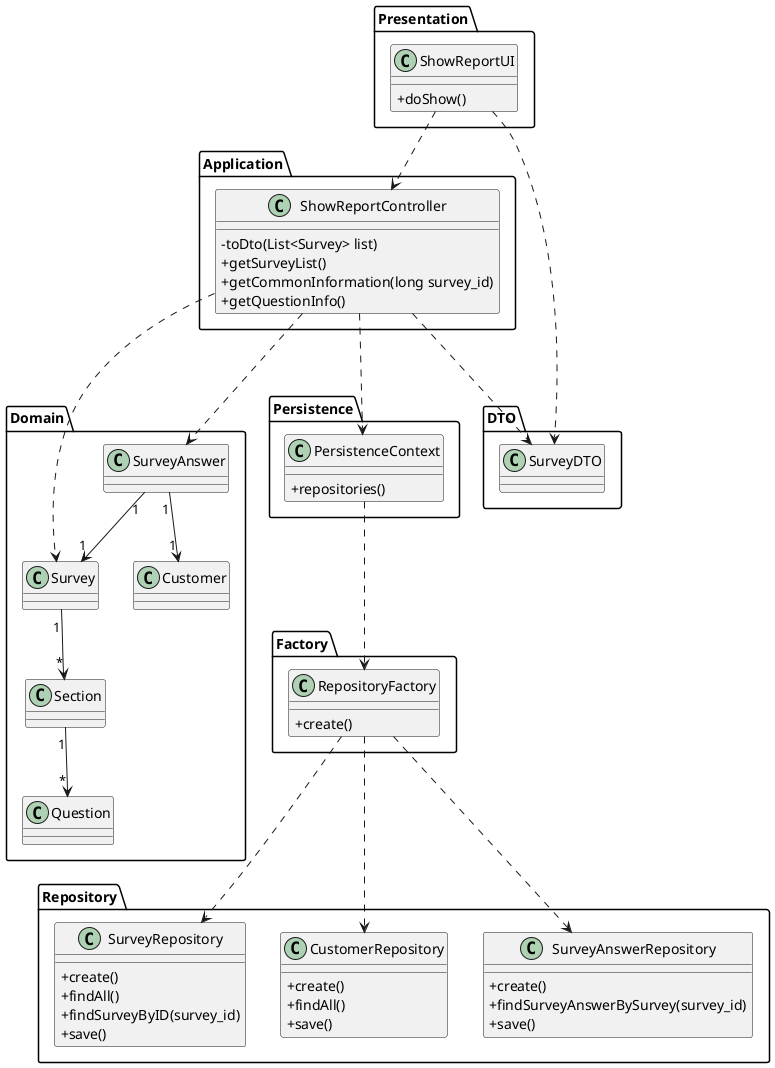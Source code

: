 @startuml
skinparam classAttributeIconSize 0

package "Presentation"{
class ShowReportUI{
+doShow()
}
}

package "Application"{
class ShowReportController{
-toDto(List<Survey> list)
+getSurveyList()
+getCommonInformation(long survey_id)
+getQuestionInfo()
}
}



package "Domain"{
class Customer
class Survey
class Question
class SurveyAnswer
class Section
}


package "Persistence"{
class PersistenceContext{
+repositories()
}
}

package "Factory"{
class RepositoryFactory{
+create()
}
}

package "DTO"{
class SurveyDTO
}

package "Repository"{
class SurveyRepository{
+create()
+findAll()
+findSurveyByID(survey_id)
+save()
}
class CustomerRepository{
+create()
+findAll()
+save()
}
class SurveyAnswerRepository{
+create()
+findSurveyAnswerBySurvey(survey_id)
+save()
}
}

ShowReportUI .-> ShowReportController
ShowReportUI .-> SurveyDTO
ShowReportController .--> PersistenceContext
ShowReportController .--> SurveyAnswer
ShowReportController .--> Survey
ShowReportController .--> SurveyDTO
PersistenceContext .--> RepositoryFactory
RepositoryFactory .--> SurveyRepository
RepositoryFactory .--> SurveyAnswerRepository
RepositoryFactory .--> CustomerRepository
SurveyAnswer "1"-->"1" Survey
SurveyAnswer "1"-->"1" Customer
Survey "1"-->"*" Section
Section "1"-->"*" Question


@enduml